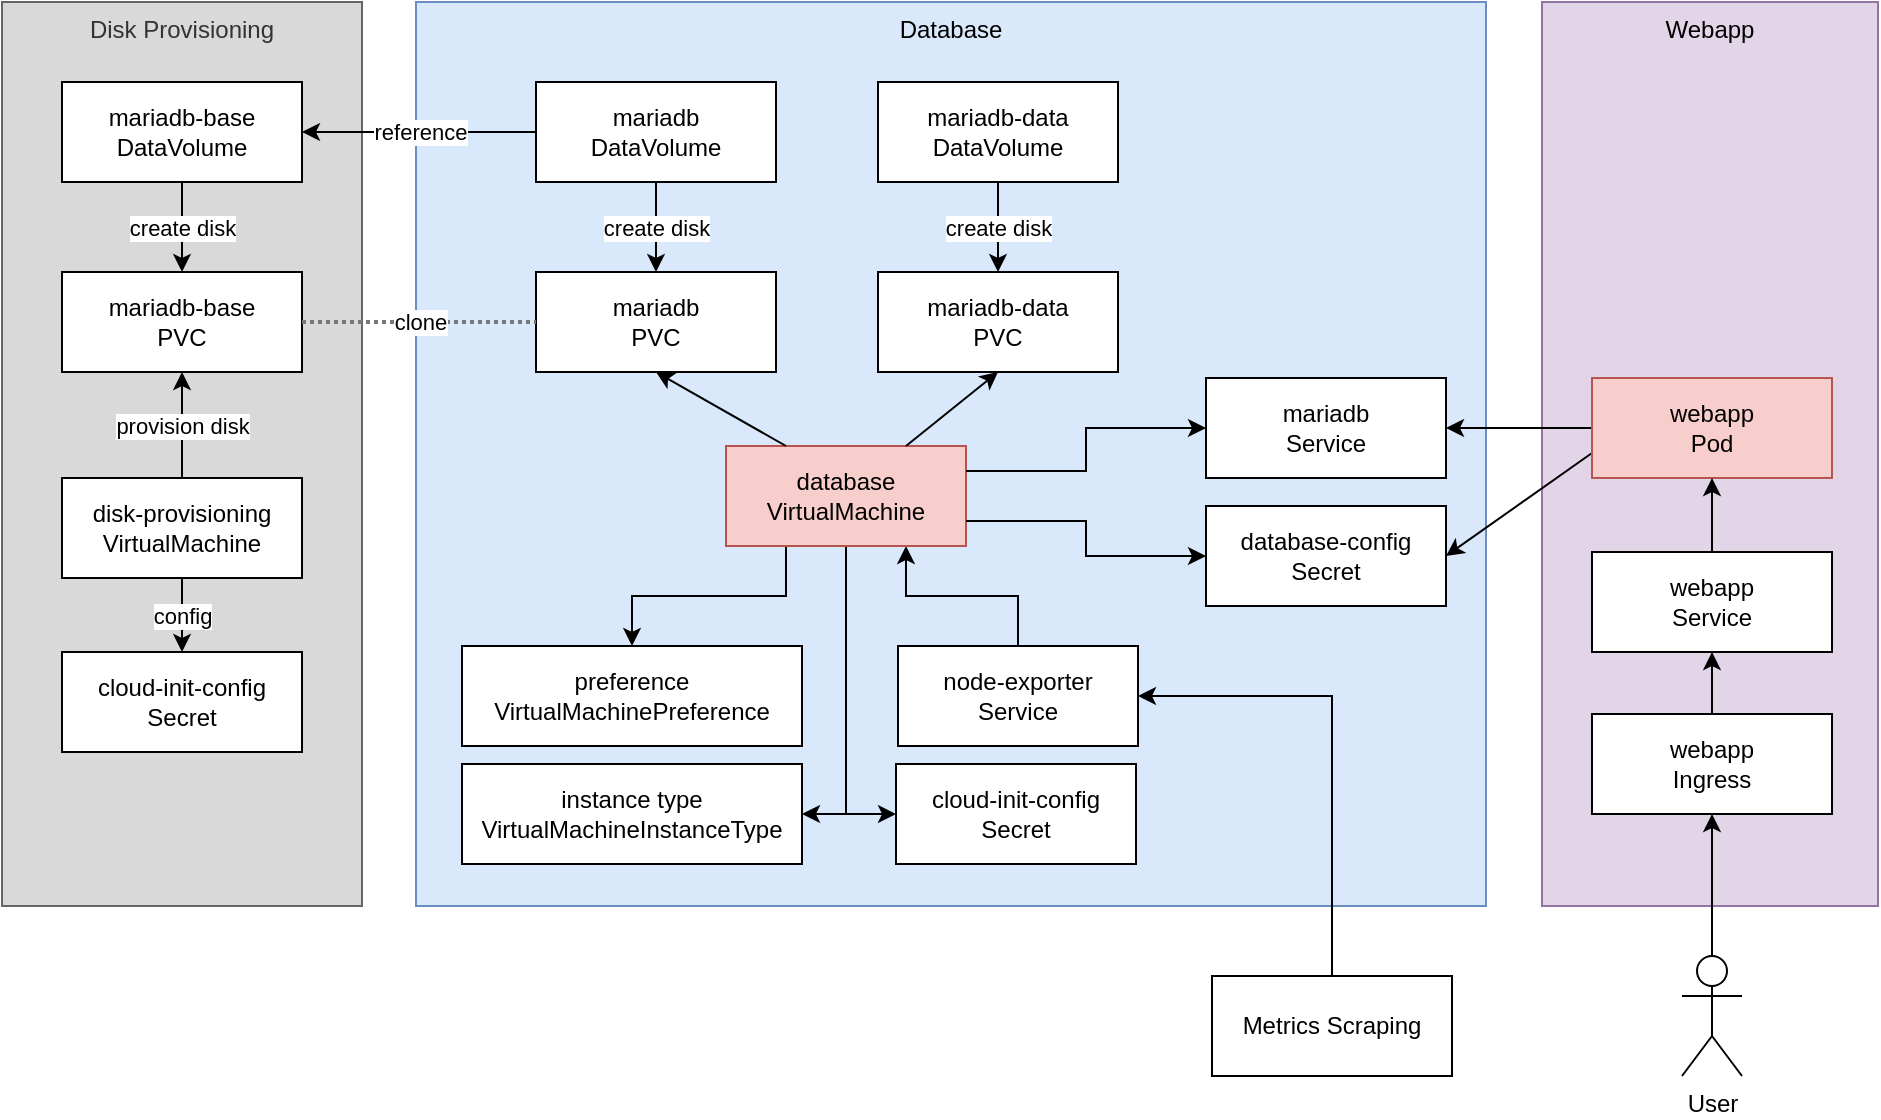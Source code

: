 <mxfile version="24.7.8">
  <diagram id="QFxVR5p9gCZ3IPuUsLQ5" name="overview">
    <mxGraphModel dx="1762" dy="986" grid="1" gridSize="10" guides="1" tooltips="1" connect="1" arrows="1" fold="1" page="1" pageScale="1" pageWidth="1169" pageHeight="827" math="0" shadow="0">
      <root>
        <mxCell id="0" />
        <mxCell id="1" parent="0" />
        <mxCell id="51" value="Webapp" style="rounded=0;whiteSpace=wrap;html=1;fillColor=#e1d5e7;strokeColor=#9673a6;align=center;verticalAlign=top;" parent="1" vertex="1">
          <mxGeometry x="785" y="11" width="168" height="452" as="geometry" />
        </mxCell>
        <mxCell id="21" value="Database" style="rounded=0;whiteSpace=wrap;html=1;fillColor=#dae8fc;strokeColor=#6c8ebf;align=center;verticalAlign=top;" parent="1" vertex="1">
          <mxGeometry x="222" y="11" width="535" height="452" as="geometry" />
        </mxCell>
        <mxCell id="20" value="Disk Provisioning" style="rounded=0;whiteSpace=wrap;html=1;fillColor=#D9D9D9;fontColor=#333333;strokeColor=#666666;align=center;verticalAlign=top;" parent="1" vertex="1">
          <mxGeometry x="15" y="11" width="180" height="452" as="geometry" />
        </mxCell>
        <mxCell id="31" value="provision disk" style="edgeStyle=orthogonalEdgeStyle;rounded=0;orthogonalLoop=1;jettySize=auto;html=1;" parent="1" source="2" target="5" edge="1">
          <mxGeometry relative="1" as="geometry" />
        </mxCell>
        <mxCell id="32" value="config" style="edgeStyle=orthogonalEdgeStyle;rounded=0;orthogonalLoop=1;jettySize=auto;html=1;" parent="1" source="2" target="27" edge="1">
          <mxGeometry relative="1" as="geometry" />
        </mxCell>
        <mxCell id="2" value="disk-provisioning&lt;br&gt;VirtualMachine" style="rounded=0;whiteSpace=wrap;html=1;" parent="1" vertex="1">
          <mxGeometry x="45" y="249" width="120" height="50" as="geometry" />
        </mxCell>
        <mxCell id="42" value="" style="edgeStyle=orthogonalEdgeStyle;rounded=0;orthogonalLoop=1;jettySize=auto;html=1;entryX=0.5;entryY=0;entryDx=0;entryDy=0;exitX=0.25;exitY=1;exitDx=0;exitDy=0;" parent="1" source="3" target="41" edge="1">
          <mxGeometry relative="1" as="geometry" />
        </mxCell>
        <mxCell id="43" value="" style="edgeStyle=orthogonalEdgeStyle;rounded=0;orthogonalLoop=1;jettySize=auto;html=1;entryX=1;entryY=0.5;entryDx=0;entryDy=0;exitX=0.5;exitY=1;exitDx=0;exitDy=0;" parent="1" source="3" target="40" edge="1">
          <mxGeometry relative="1" as="geometry" />
        </mxCell>
        <mxCell id="44" value="" style="edgeStyle=orthogonalEdgeStyle;rounded=0;orthogonalLoop=1;jettySize=auto;html=1;entryX=0;entryY=0.5;entryDx=0;entryDy=0;exitX=0.5;exitY=1;exitDx=0;exitDy=0;" parent="1" source="3" target="36" edge="1">
          <mxGeometry relative="1" as="geometry" />
        </mxCell>
        <mxCell id="45" value="" style="edgeStyle=orthogonalEdgeStyle;rounded=0;orthogonalLoop=1;jettySize=auto;html=1;entryX=0.5;entryY=0;entryDx=0;entryDy=0;exitX=0.75;exitY=1;exitDx=0;exitDy=0;startArrow=classic;startFill=1;endArrow=none;endFill=0;" parent="1" source="3" target="37" edge="1">
          <mxGeometry relative="1" as="geometry" />
        </mxCell>
        <mxCell id="3" value="database&lt;br&gt;VirtualMachine" style="rounded=0;whiteSpace=wrap;html=1;fillColor=#f8cecc;strokeColor=#b85450;" parent="1" vertex="1">
          <mxGeometry x="377" y="233" width="120" height="50" as="geometry" />
        </mxCell>
        <mxCell id="5" value="mariadb-base&lt;br&gt;PVC" style="rounded=0;whiteSpace=wrap;html=1;" parent="1" vertex="1">
          <mxGeometry x="45" y="146" width="120" height="50" as="geometry" />
        </mxCell>
        <mxCell id="7" value="mariadb&lt;br&gt;PVC" style="rounded=0;whiteSpace=wrap;html=1;" parent="1" vertex="1">
          <mxGeometry x="282" y="146" width="120" height="50" as="geometry" />
        </mxCell>
        <mxCell id="9" value="clone" style="endArrow=none;dashed=1;html=1;dashPattern=1 1;strokeWidth=2;rounded=0;exitX=1;exitY=0.5;exitDx=0;exitDy=0;entryX=0;entryY=0.5;entryDx=0;entryDy=0;strokeColor=#787878;" parent="1" source="5" target="7" edge="1">
          <mxGeometry width="50" height="50" relative="1" as="geometry">
            <mxPoint x="485" y="183" as="sourcePoint" />
            <mxPoint x="535" y="133" as="targetPoint" />
          </mxGeometry>
        </mxCell>
        <mxCell id="11" value="mariadb-data&lt;br&gt;PVC" style="rounded=0;whiteSpace=wrap;html=1;" parent="1" vertex="1">
          <mxGeometry x="453" y="146" width="120" height="50" as="geometry" />
        </mxCell>
        <mxCell id="16" value="" style="endArrow=classic;html=1;rounded=0;entryX=0.5;entryY=1;entryDx=0;entryDy=0;exitX=0.25;exitY=0;exitDx=0;exitDy=0;" parent="1" source="3" target="7" edge="1">
          <mxGeometry width="50" height="50" relative="1" as="geometry">
            <mxPoint x="603" y="363" as="sourcePoint" />
            <mxPoint x="653" y="313" as="targetPoint" />
          </mxGeometry>
        </mxCell>
        <mxCell id="17" value="" style="endArrow=classic;html=1;rounded=0;entryX=0.5;entryY=1;entryDx=0;entryDy=0;exitX=0.75;exitY=0;exitDx=0;exitDy=0;" parent="1" source="3" target="11" edge="1">
          <mxGeometry width="50" height="50" relative="1" as="geometry">
            <mxPoint x="613" y="213" as="sourcePoint" />
            <mxPoint x="563" y="123" as="targetPoint" />
          </mxGeometry>
        </mxCell>
        <mxCell id="19" value="" style="endArrow=classic;html=1;rounded=0;exitX=0;exitY=0.75;exitDx=0;exitDy=0;entryX=1;entryY=0.5;entryDx=0;entryDy=0;" parent="1" source="13" target="48" edge="1">
          <mxGeometry width="50" height="50" relative="1" as="geometry">
            <mxPoint x="973" y="233" as="sourcePoint" />
            <mxPoint x="837" y="513" as="targetPoint" />
          </mxGeometry>
        </mxCell>
        <mxCell id="55" value="" style="edgeStyle=orthogonalEdgeStyle;rounded=0;orthogonalLoop=1;jettySize=auto;html=1;" parent="1" source="23" target="54" edge="1">
          <mxGeometry relative="1" as="geometry" />
        </mxCell>
        <mxCell id="23" value="User" style="shape=umlActor;verticalLabelPosition=bottom;verticalAlign=top;html=1;outlineConnect=0;" parent="1" vertex="1">
          <mxGeometry x="855" y="488" width="30" height="60" as="geometry" />
        </mxCell>
        <mxCell id="61" value="" style="edgeStyle=orthogonalEdgeStyle;rounded=0;orthogonalLoop=1;jettySize=auto;html=1;entryX=1;entryY=0.5;entryDx=0;entryDy=0;" parent="1" source="13" target="47" edge="1">
          <mxGeometry relative="1" as="geometry" />
        </mxCell>
        <mxCell id="13" value="webapp&lt;br&gt;Pod" style="rounded=0;whiteSpace=wrap;html=1;fillColor=#f8cecc;strokeColor=#b85450;" parent="1" vertex="1">
          <mxGeometry x="810" y="199" width="120" height="50" as="geometry" />
        </mxCell>
        <mxCell id="27" value="cloud-init-config&lt;br&gt;Secret" style="rounded=0;whiteSpace=wrap;html=1;" parent="1" vertex="1">
          <mxGeometry x="45" y="336" width="120" height="50" as="geometry" />
        </mxCell>
        <mxCell id="30" value="create disk" style="edgeStyle=orthogonalEdgeStyle;rounded=0;orthogonalLoop=1;jettySize=auto;html=1;" parent="1" source="29" target="5" edge="1">
          <mxGeometry relative="1" as="geometry" />
        </mxCell>
        <mxCell id="29" value="mariadb-base&lt;br&gt;DataVolume" style="rounded=0;whiteSpace=wrap;html=1;" parent="1" vertex="1">
          <mxGeometry x="45" y="51" width="120" height="50" as="geometry" />
        </mxCell>
        <mxCell id="35" value="reference" style="edgeStyle=orthogonalEdgeStyle;rounded=0;orthogonalLoop=1;jettySize=auto;html=1;entryX=1;entryY=0.5;entryDx=0;entryDy=0;" parent="1" source="33" target="29" edge="1">
          <mxGeometry relative="1" as="geometry" />
        </mxCell>
        <mxCell id="33" value="mariadb&lt;br&gt;DataVolume" style="rounded=0;whiteSpace=wrap;html=1;" parent="1" vertex="1">
          <mxGeometry x="282" y="51" width="120" height="50" as="geometry" />
        </mxCell>
        <mxCell id="34" value="create disk" style="edgeStyle=orthogonalEdgeStyle;rounded=0;orthogonalLoop=1;jettySize=auto;html=1;exitX=0.5;exitY=1;exitDx=0;exitDy=0;entryX=0.5;entryY=0;entryDx=0;entryDy=0;" parent="1" source="33" target="7" edge="1">
          <mxGeometry relative="1" as="geometry">
            <mxPoint x="112" y="111" as="sourcePoint" />
            <mxPoint x="112" y="156" as="targetPoint" />
          </mxGeometry>
        </mxCell>
        <mxCell id="36" value="cloud-init-config&lt;br&gt;Secret" style="rounded=0;whiteSpace=wrap;html=1;" parent="1" vertex="1">
          <mxGeometry x="462" y="392" width="120" height="50" as="geometry" />
        </mxCell>
        <mxCell id="37" value="node-exporter&lt;br&gt;Service" style="rounded=0;whiteSpace=wrap;html=1;" parent="1" vertex="1">
          <mxGeometry x="463" y="333" width="120" height="50" as="geometry" />
        </mxCell>
        <mxCell id="39" value="create disk" style="edgeStyle=orthogonalEdgeStyle;rounded=0;orthogonalLoop=1;jettySize=auto;html=1;" parent="1" source="38" target="11" edge="1">
          <mxGeometry relative="1" as="geometry" />
        </mxCell>
        <mxCell id="38" value="mariadb-data&lt;br&gt;DataVolume" style="rounded=0;whiteSpace=wrap;html=1;" parent="1" vertex="1">
          <mxGeometry x="453" y="51" width="120" height="50" as="geometry" />
        </mxCell>
        <mxCell id="40" value="instance type&lt;br&gt;VirtualMachineInstanceType" style="rounded=0;whiteSpace=wrap;html=1;" parent="1" vertex="1">
          <mxGeometry x="245" y="392" width="170" height="50" as="geometry" />
        </mxCell>
        <mxCell id="41" value="preference&lt;br&gt;VirtualMachinePreference" style="rounded=0;whiteSpace=wrap;html=1;" parent="1" vertex="1">
          <mxGeometry x="245" y="333" width="170" height="50" as="geometry" />
        </mxCell>
        <mxCell id="47" value="mariadb&lt;br&gt;Service" style="rounded=0;whiteSpace=wrap;html=1;" parent="1" vertex="1">
          <mxGeometry x="617" y="199" width="120" height="50" as="geometry" />
        </mxCell>
        <mxCell id="48" value="database-config&lt;br&gt;Secret" style="rounded=0;whiteSpace=wrap;html=1;" parent="1" vertex="1">
          <mxGeometry x="617" y="263" width="120" height="50" as="geometry" />
        </mxCell>
        <mxCell id="49" value="" style="edgeStyle=orthogonalEdgeStyle;rounded=0;orthogonalLoop=1;jettySize=auto;html=1;entryX=0;entryY=0.5;entryDx=0;entryDy=0;exitX=1;exitY=0.25;exitDx=0;exitDy=0;" parent="1" source="3" target="47" edge="1">
          <mxGeometry relative="1" as="geometry">
            <mxPoint x="447" y="293" as="sourcePoint" />
            <mxPoint x="473" y="427" as="targetPoint" />
          </mxGeometry>
        </mxCell>
        <mxCell id="50" value="" style="edgeStyle=orthogonalEdgeStyle;rounded=0;orthogonalLoop=1;jettySize=auto;html=1;entryX=0;entryY=0.5;entryDx=0;entryDy=0;exitX=1;exitY=0.75;exitDx=0;exitDy=0;" parent="1" source="3" target="48" edge="1">
          <mxGeometry relative="1" as="geometry">
            <mxPoint x="507" y="256" as="sourcePoint" />
            <mxPoint x="627" y="234" as="targetPoint" />
          </mxGeometry>
        </mxCell>
        <mxCell id="59" value="" style="edgeStyle=orthogonalEdgeStyle;rounded=0;orthogonalLoop=1;jettySize=auto;html=1;" parent="1" source="53" target="13" edge="1">
          <mxGeometry relative="1" as="geometry" />
        </mxCell>
        <mxCell id="53" value="webapp&lt;br&gt;Service" style="rounded=0;whiteSpace=wrap;html=1;" parent="1" vertex="1">
          <mxGeometry x="810" y="286" width="120" height="50" as="geometry" />
        </mxCell>
        <mxCell id="60" value="" style="edgeStyle=orthogonalEdgeStyle;rounded=0;orthogonalLoop=1;jettySize=auto;html=1;" parent="1" source="54" target="53" edge="1">
          <mxGeometry relative="1" as="geometry" />
        </mxCell>
        <mxCell id="54" value="webapp&lt;br&gt;Ingress" style="rounded=0;whiteSpace=wrap;html=1;" parent="1" vertex="1">
          <mxGeometry x="810" y="367" width="120" height="50" as="geometry" />
        </mxCell>
        <mxCell id="64" value="" style="edgeStyle=orthogonalEdgeStyle;rounded=0;orthogonalLoop=1;jettySize=auto;html=1;entryX=1;entryY=0.5;entryDx=0;entryDy=0;exitX=0.5;exitY=0;exitDx=0;exitDy=0;" parent="1" source="63" target="37" edge="1">
          <mxGeometry relative="1" as="geometry" />
        </mxCell>
        <mxCell id="63" value="Metrics Scraping" style="rounded=0;whiteSpace=wrap;html=1;" parent="1" vertex="1">
          <mxGeometry x="620" y="498" width="120" height="50" as="geometry" />
        </mxCell>
      </root>
    </mxGraphModel>
  </diagram>
</mxfile>
